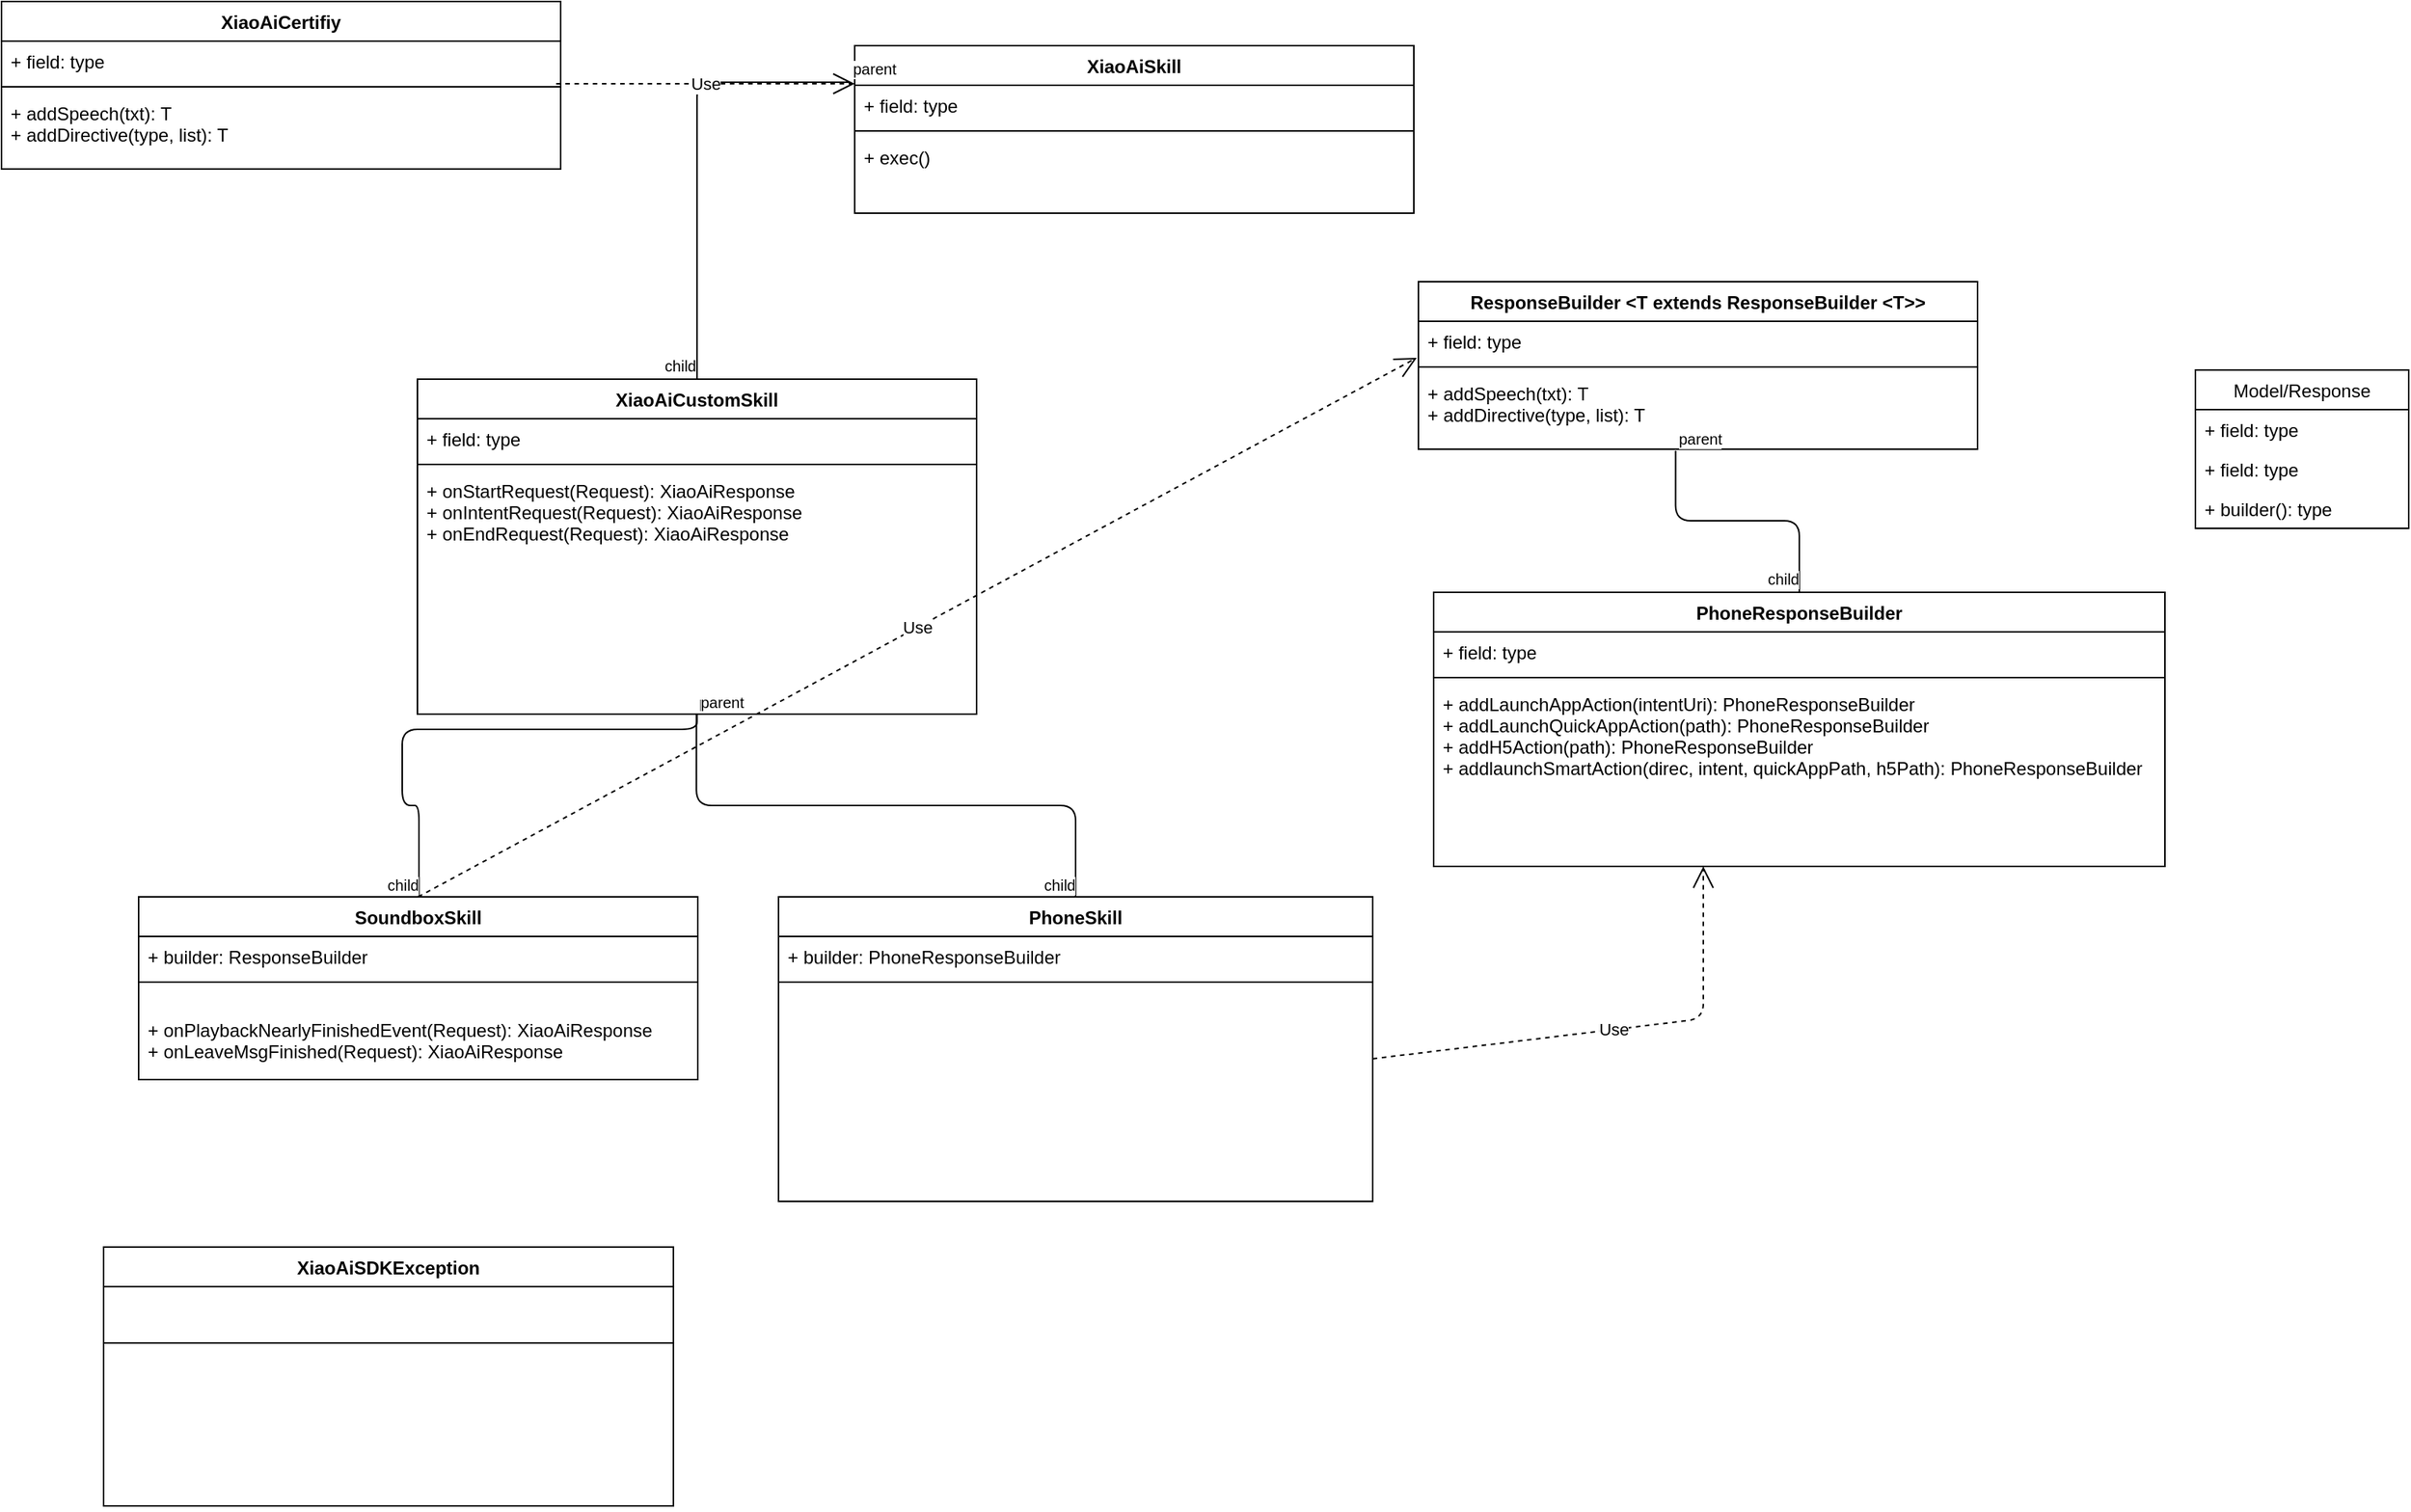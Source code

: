 <mxfile version="10.7.0" type="github"><diagram id="_nt70srAWBUeO1eBP0HO" name="Page-1"><mxGraphModel dx="1638" dy="1916" grid="1" gridSize="10" guides="1" tooltips="1" connect="1" arrows="1" fold="1" page="1" pageScale="1" pageWidth="827" pageHeight="1169" math="0" shadow="0"><root><mxCell id="0"/><mxCell id="1" parent="0"/><mxCell id="Jt_RTIFKRE25yU2HJCG8-1" value="XiaoAiCustomSkill&#10;" style="swimlane;fontStyle=1;align=center;verticalAlign=top;childLayout=stackLayout;horizontal=1;startSize=26;horizontalStack=0;resizeParent=1;resizeParentMax=0;resizeLast=0;collapsible=1;marginBottom=0;" parent="1" vertex="1"><mxGeometry x="333" y="90" width="367" height="220" as="geometry"/></mxCell><mxCell id="Jt_RTIFKRE25yU2HJCG8-2" value="+ field: type" style="text;strokeColor=none;fillColor=none;align=left;verticalAlign=top;spacingLeft=4;spacingRight=4;overflow=hidden;rotatable=0;points=[[0,0.5],[1,0.5]];portConstraint=eastwest;" parent="Jt_RTIFKRE25yU2HJCG8-1" vertex="1"><mxGeometry y="26" width="367" height="26" as="geometry"/></mxCell><mxCell id="Jt_RTIFKRE25yU2HJCG8-3" value="" style="line;strokeWidth=1;fillColor=none;align=left;verticalAlign=middle;spacingTop=-1;spacingLeft=3;spacingRight=3;rotatable=0;labelPosition=right;points=[];portConstraint=eastwest;" parent="Jt_RTIFKRE25yU2HJCG8-1" vertex="1"><mxGeometry y="52" width="367" height="8" as="geometry"/></mxCell><mxCell id="Jt_RTIFKRE25yU2HJCG8-4" value="+ onStartRequest(Request): XiaoAiResponse&#10;+ onIntentRequest(Request): XiaoAiResponse&#10;+ onEndRequest(Request): XiaoAiResponse&#10;&#10;&#10;&#10;" style="text;strokeColor=none;fillColor=none;align=left;verticalAlign=top;spacingLeft=4;spacingRight=4;overflow=hidden;rotatable=0;points=[[0,0.5],[1,0.5]];portConstraint=eastwest;" parent="Jt_RTIFKRE25yU2HJCG8-1" vertex="1"><mxGeometry y="60" width="367" height="160" as="geometry"/></mxCell><mxCell id="c4ceDZi-0_Y7JocjLTTK-2" value="Model/Response" style="swimlane;fontStyle=0;childLayout=stackLayout;horizontal=1;startSize=26;fillColor=none;horizontalStack=0;resizeParent=1;resizeParentMax=0;resizeLast=0;collapsible=1;marginBottom=0;" parent="1" vertex="1"><mxGeometry x="1500" y="84" width="140" height="104" as="geometry"/></mxCell><mxCell id="c4ceDZi-0_Y7JocjLTTK-3" value="+ field: type" style="text;strokeColor=none;fillColor=none;align=left;verticalAlign=top;spacingLeft=4;spacingRight=4;overflow=hidden;rotatable=0;points=[[0,0.5],[1,0.5]];portConstraint=eastwest;" parent="c4ceDZi-0_Y7JocjLTTK-2" vertex="1"><mxGeometry y="26" width="140" height="26" as="geometry"/></mxCell><mxCell id="c4ceDZi-0_Y7JocjLTTK-4" value="+ field: type" style="text;strokeColor=none;fillColor=none;align=left;verticalAlign=top;spacingLeft=4;spacingRight=4;overflow=hidden;rotatable=0;points=[[0,0.5],[1,0.5]];portConstraint=eastwest;" parent="c4ceDZi-0_Y7JocjLTTK-2" vertex="1"><mxGeometry y="52" width="140" height="26" as="geometry"/></mxCell><mxCell id="c4ceDZi-0_Y7JocjLTTK-5" value="+ builder(): type" style="text;strokeColor=none;fillColor=none;align=left;verticalAlign=top;spacingLeft=4;spacingRight=4;overflow=hidden;rotatable=0;points=[[0,0.5],[1,0.5]];portConstraint=eastwest;" parent="c4ceDZi-0_Y7JocjLTTK-2" vertex="1"><mxGeometry y="78" width="140" height="26" as="geometry"/></mxCell><mxCell id="c4ceDZi-0_Y7JocjLTTK-12" value="SoundboxSkill" style="swimlane;fontStyle=1;align=center;verticalAlign=top;childLayout=stackLayout;horizontal=1;startSize=26;horizontalStack=0;resizeParent=1;resizeParentMax=0;resizeLast=0;collapsible=1;marginBottom=0;" parent="1" vertex="1"><mxGeometry x="150" y="430" width="367" height="120" as="geometry"/></mxCell><mxCell id="c4ceDZi-0_Y7JocjLTTK-13" value="+ builder: ResponseBuilder" style="text;strokeColor=none;fillColor=none;align=left;verticalAlign=top;spacingLeft=4;spacingRight=4;overflow=hidden;rotatable=0;points=[[0,0.5],[1,0.5]];portConstraint=eastwest;" parent="c4ceDZi-0_Y7JocjLTTK-12" vertex="1"><mxGeometry y="26" width="367" height="26" as="geometry"/></mxCell><mxCell id="c4ceDZi-0_Y7JocjLTTK-14" value="" style="line;strokeWidth=1;fillColor=none;align=left;verticalAlign=middle;spacingTop=-1;spacingLeft=3;spacingRight=3;rotatable=0;labelPosition=right;points=[];portConstraint=eastwest;" parent="c4ceDZi-0_Y7JocjLTTK-12" vertex="1"><mxGeometry y="52" width="367" height="8" as="geometry"/></mxCell><mxCell id="c4ceDZi-0_Y7JocjLTTK-15" value="&#10;+ onPlaybackNearlyFinishedEvent(Request): XiaoAiResponse&#10;+ onLeaveMsgFinished(Request): XiaoAiResponse&#10;&#10;&#10;&#10;&#10;" style="text;strokeColor=none;fillColor=none;align=left;verticalAlign=top;spacingLeft=4;spacingRight=4;overflow=hidden;rotatable=0;points=[[0,0.5],[1,0.5]];portConstraint=eastwest;" parent="c4ceDZi-0_Y7JocjLTTK-12" vertex="1"><mxGeometry y="60" width="367" height="60" as="geometry"/></mxCell><mxCell id="c4ceDZi-0_Y7JocjLTTK-20" value="PhoneSkill" style="swimlane;fontStyle=1;align=center;verticalAlign=top;childLayout=stackLayout;horizontal=1;startSize=26;horizontalStack=0;resizeParent=1;resizeParentMax=0;resizeLast=0;collapsible=1;marginBottom=0;" parent="1" vertex="1"><mxGeometry x="570" y="430" width="390" height="200" as="geometry"/></mxCell><mxCell id="c4ceDZi-0_Y7JocjLTTK-21" value="+ builder: PhoneResponseBuilder" style="text;strokeColor=none;fillColor=none;align=left;verticalAlign=top;spacingLeft=4;spacingRight=4;overflow=hidden;rotatable=0;points=[[0,0.5],[1,0.5]];portConstraint=eastwest;" parent="c4ceDZi-0_Y7JocjLTTK-20" vertex="1"><mxGeometry y="26" width="390" height="26" as="geometry"/></mxCell><mxCell id="c4ceDZi-0_Y7JocjLTTK-22" value="" style="line;strokeWidth=1;fillColor=none;align=left;verticalAlign=middle;spacingTop=-1;spacingLeft=3;spacingRight=3;rotatable=0;labelPosition=right;points=[];portConstraint=eastwest;" parent="c4ceDZi-0_Y7JocjLTTK-20" vertex="1"><mxGeometry y="52" width="390" height="8" as="geometry"/></mxCell><mxCell id="c4ceDZi-0_Y7JocjLTTK-23" value="&#10;&#10;&#10;" style="text;strokeColor=none;fillColor=none;align=left;verticalAlign=top;spacingLeft=4;spacingRight=4;overflow=hidden;rotatable=0;points=[[0,0.5],[1,0.5]];portConstraint=eastwest;" parent="c4ceDZi-0_Y7JocjLTTK-20" vertex="1"><mxGeometry y="60" width="390" height="140" as="geometry"/></mxCell><mxCell id="c4ceDZi-0_Y7JocjLTTK-24" value="" style="endArrow=none;html=1;edgeStyle=orthogonalEdgeStyle;exitX=0.499;exitY=1;exitDx=0;exitDy=0;exitPerimeter=0;entryX=0.5;entryY=0;entryDx=0;entryDy=0;" parent="1" source="Jt_RTIFKRE25yU2HJCG8-4" edge="1" target="c4ceDZi-0_Y7JocjLTTK-20"><mxGeometry relative="1" as="geometry"><mxPoint x="344" y="440" as="sourcePoint"/><mxPoint x="780" y="310" as="targetPoint"/></mxGeometry></mxCell><mxCell id="c4ceDZi-0_Y7JocjLTTK-25" value="parent" style="resizable=0;html=1;align=left;verticalAlign=bottom;labelBackgroundColor=#ffffff;fontSize=10;" parent="c4ceDZi-0_Y7JocjLTTK-24" connectable="0" vertex="1"><mxGeometry x="-1" relative="1" as="geometry"/></mxCell><mxCell id="c4ceDZi-0_Y7JocjLTTK-26" value="child" style="resizable=0;html=1;align=right;verticalAlign=bottom;labelBackgroundColor=#ffffff;fontSize=10;" parent="c4ceDZi-0_Y7JocjLTTK-24" connectable="0" vertex="1"><mxGeometry x="1" relative="1" as="geometry"/></mxCell><mxCell id="erwSUvUsPADOPYOLQ8ZR-1" value="ResponseBuilder &lt;T extends ResponseBuilder &lt;T&gt;&gt;" style="swimlane;fontStyle=1;align=center;verticalAlign=top;childLayout=stackLayout;horizontal=1;startSize=26;horizontalStack=0;resizeParent=1;resizeParentMax=0;resizeLast=0;collapsible=1;marginBottom=0;" vertex="1" parent="1"><mxGeometry x="990" y="26" width="367" height="110" as="geometry"/></mxCell><mxCell id="erwSUvUsPADOPYOLQ8ZR-2" value="+ field: type" style="text;strokeColor=none;fillColor=none;align=left;verticalAlign=top;spacingLeft=4;spacingRight=4;overflow=hidden;rotatable=0;points=[[0,0.5],[1,0.5]];portConstraint=eastwest;" vertex="1" parent="erwSUvUsPADOPYOLQ8ZR-1"><mxGeometry y="26" width="367" height="26" as="geometry"/></mxCell><mxCell id="erwSUvUsPADOPYOLQ8ZR-3" value="" style="line;strokeWidth=1;fillColor=none;align=left;verticalAlign=middle;spacingTop=-1;spacingLeft=3;spacingRight=3;rotatable=0;labelPosition=right;points=[];portConstraint=eastwest;" vertex="1" parent="erwSUvUsPADOPYOLQ8ZR-1"><mxGeometry y="52" width="367" height="8" as="geometry"/></mxCell><mxCell id="erwSUvUsPADOPYOLQ8ZR-4" value="+ addSpeech(txt): T&#10;+ addDirective(type, list): T&#10;&#10;&#10;&#10;" style="text;strokeColor=none;fillColor=none;align=left;verticalAlign=top;spacingLeft=4;spacingRight=4;overflow=hidden;rotatable=0;points=[[0,0.5],[1,0.5]];portConstraint=eastwest;" vertex="1" parent="erwSUvUsPADOPYOLQ8ZR-1"><mxGeometry y="60" width="367" height="50" as="geometry"/></mxCell><mxCell id="erwSUvUsPADOPYOLQ8ZR-8" value="XiaoAiSkill&#10;" style="swimlane;fontStyle=1;align=center;verticalAlign=top;childLayout=stackLayout;horizontal=1;startSize=26;horizontalStack=0;resizeParent=1;resizeParentMax=0;resizeLast=0;collapsible=1;marginBottom=0;" vertex="1" parent="1"><mxGeometry x="620" y="-129" width="367" height="110" as="geometry"/></mxCell><mxCell id="erwSUvUsPADOPYOLQ8ZR-9" value="+ field: type" style="text;strokeColor=none;fillColor=none;align=left;verticalAlign=top;spacingLeft=4;spacingRight=4;overflow=hidden;rotatable=0;points=[[0,0.5],[1,0.5]];portConstraint=eastwest;" vertex="1" parent="erwSUvUsPADOPYOLQ8ZR-8"><mxGeometry y="26" width="367" height="26" as="geometry"/></mxCell><mxCell id="erwSUvUsPADOPYOLQ8ZR-10" value="" style="line;strokeWidth=1;fillColor=none;align=left;verticalAlign=middle;spacingTop=-1;spacingLeft=3;spacingRight=3;rotatable=0;labelPosition=right;points=[];portConstraint=eastwest;" vertex="1" parent="erwSUvUsPADOPYOLQ8ZR-8"><mxGeometry y="52" width="367" height="8" as="geometry"/></mxCell><mxCell id="erwSUvUsPADOPYOLQ8ZR-11" value="+ exec()&#10;&#10;&#10;" style="text;strokeColor=none;fillColor=none;align=left;verticalAlign=top;spacingLeft=4;spacingRight=4;overflow=hidden;rotatable=0;points=[[0,0.5],[1,0.5]];portConstraint=eastwest;" vertex="1" parent="erwSUvUsPADOPYOLQ8ZR-8"><mxGeometry y="60" width="367" height="50" as="geometry"/></mxCell><mxCell id="erwSUvUsPADOPYOLQ8ZR-12" value="PhoneResponseBuilder" style="swimlane;fontStyle=1;align=center;verticalAlign=top;childLayout=stackLayout;horizontal=1;startSize=26;horizontalStack=0;resizeParent=1;resizeParentMax=0;resizeLast=0;collapsible=1;marginBottom=0;" vertex="1" parent="1"><mxGeometry x="1000" y="230" width="480" height="180" as="geometry"/></mxCell><mxCell id="erwSUvUsPADOPYOLQ8ZR-13" value="+ field: type" style="text;strokeColor=none;fillColor=none;align=left;verticalAlign=top;spacingLeft=4;spacingRight=4;overflow=hidden;rotatable=0;points=[[0,0.5],[1,0.5]];portConstraint=eastwest;" vertex="1" parent="erwSUvUsPADOPYOLQ8ZR-12"><mxGeometry y="26" width="480" height="26" as="geometry"/></mxCell><mxCell id="erwSUvUsPADOPYOLQ8ZR-14" value="" style="line;strokeWidth=1;fillColor=none;align=left;verticalAlign=middle;spacingTop=-1;spacingLeft=3;spacingRight=3;rotatable=0;labelPosition=right;points=[];portConstraint=eastwest;" vertex="1" parent="erwSUvUsPADOPYOLQ8ZR-12"><mxGeometry y="52" width="480" height="8" as="geometry"/></mxCell><mxCell id="erwSUvUsPADOPYOLQ8ZR-15" value="+ addLaunchAppAction(intentUri): PhoneResponseBuilder&#10;+ addLaunchQuickAppAction(path): PhoneResponseBuilder&#10;+ addH5Action(path): PhoneResponseBuilder&#10;+ addlaunchSmartAction(direc, intent, quickAppPath, h5Path): PhoneResponseBuilder&#10;&#10;&#10;" style="text;strokeColor=none;fillColor=none;align=left;verticalAlign=top;spacingLeft=4;spacingRight=4;overflow=hidden;rotatable=0;points=[[0,0.5],[1,0.5]];portConstraint=eastwest;" vertex="1" parent="erwSUvUsPADOPYOLQ8ZR-12"><mxGeometry y="60" width="480" height="120" as="geometry"/></mxCell><mxCell id="erwSUvUsPADOPYOLQ8ZR-16" value="" style="endArrow=none;html=1;edgeStyle=orthogonalEdgeStyle;entryX=0.5;entryY=0;entryDx=0;entryDy=0;exitX=0.46;exitY=1.02;exitDx=0;exitDy=0;exitPerimeter=0;" edge="1" parent="1" source="erwSUvUsPADOPYOLQ8ZR-4" target="erwSUvUsPADOPYOLQ8ZR-12"><mxGeometry relative="1" as="geometry"><mxPoint x="752" y="438" as="sourcePoint"/><mxPoint x="530" y="320" as="targetPoint"/></mxGeometry></mxCell><mxCell id="erwSUvUsPADOPYOLQ8ZR-17" value="parent" style="resizable=0;html=1;align=left;verticalAlign=bottom;labelBackgroundColor=#ffffff;fontSize=10;" connectable="0" vertex="1" parent="erwSUvUsPADOPYOLQ8ZR-16"><mxGeometry x="-1" relative="1" as="geometry"/></mxCell><mxCell id="erwSUvUsPADOPYOLQ8ZR-18" value="child" style="resizable=0;html=1;align=right;verticalAlign=bottom;labelBackgroundColor=#ffffff;fontSize=10;" connectable="0" vertex="1" parent="erwSUvUsPADOPYOLQ8ZR-16"><mxGeometry x="1" relative="1" as="geometry"/></mxCell><mxCell id="c4ceDZi-0_Y7JocjLTTK-17" value="" style="endArrow=none;html=1;edgeStyle=orthogonalEdgeStyle;" parent="1" source="Jt_RTIFKRE25yU2HJCG8-4" target="c4ceDZi-0_Y7JocjLTTK-12" edge="1"><mxGeometry relative="1" as="geometry"><mxPoint x="440" y="330" as="sourcePoint"/><mxPoint x="600" y="330" as="targetPoint"/><Array as="points"><mxPoint x="517" y="320"/><mxPoint x="323" y="320"/><mxPoint x="323" y="370"/><mxPoint x="334" y="370"/></Array></mxGeometry></mxCell><mxCell id="c4ceDZi-0_Y7JocjLTTK-18" value="parent" style="resizable=0;html=1;align=left;verticalAlign=bottom;labelBackgroundColor=#ffffff;fontSize=10;" parent="c4ceDZi-0_Y7JocjLTTK-17" connectable="0" vertex="1"><mxGeometry x="-1" relative="1" as="geometry"/></mxCell><mxCell id="c4ceDZi-0_Y7JocjLTTK-19" value="child" style="resizable=0;html=1;align=right;verticalAlign=bottom;labelBackgroundColor=#ffffff;fontSize=10;" parent="c4ceDZi-0_Y7JocjLTTK-17" connectable="0" vertex="1"><mxGeometry x="1" relative="1" as="geometry"/></mxCell><mxCell id="erwSUvUsPADOPYOLQ8ZR-19" value="Use" style="endArrow=open;endSize=12;dashed=1;html=1;" edge="1" parent="1" source="c4ceDZi-0_Y7JocjLTTK-23"><mxGeometry width="160" relative="1" as="geometry"><mxPoint x="1120" y="440" as="sourcePoint"/><mxPoint x="1177" y="410" as="targetPoint"/><Array as="points"><mxPoint x="1177" y="510"/></Array></mxGeometry></mxCell><mxCell id="erwSUvUsPADOPYOLQ8ZR-20" value="Use" style="endArrow=open;endSize=12;dashed=1;html=1;entryX=-0.003;entryY=0.923;entryDx=0;entryDy=0;entryPerimeter=0;exitX=0.5;exitY=0;exitDx=0;exitDy=0;" edge="1" parent="1" source="c4ceDZi-0_Y7JocjLTTK-12" target="erwSUvUsPADOPYOLQ8ZR-2"><mxGeometry width="160" relative="1" as="geometry"><mxPoint x="970" y="546.335" as="sourcePoint"/><mxPoint x="1187" y="349" as="targetPoint"/><Array as="points"/></mxGeometry></mxCell><mxCell id="erwSUvUsPADOPYOLQ8ZR-24" value="" style="endArrow=none;html=1;edgeStyle=orthogonalEdgeStyle;entryX=0.5;entryY=0;entryDx=0;entryDy=0;exitX=-0.008;exitY=-0.077;exitDx=0;exitDy=0;exitPerimeter=0;" edge="1" parent="1" source="erwSUvUsPADOPYOLQ8ZR-9" target="Jt_RTIFKRE25yU2HJCG8-1"><mxGeometry relative="1" as="geometry"><mxPoint x="820" y="20" as="sourcePoint"/><mxPoint x="580" y="-70" as="targetPoint"/></mxGeometry></mxCell><mxCell id="erwSUvUsPADOPYOLQ8ZR-25" value="parent" style="resizable=0;html=1;align=left;verticalAlign=bottom;labelBackgroundColor=#ffffff;fontSize=10;" connectable="0" vertex="1" parent="erwSUvUsPADOPYOLQ8ZR-24"><mxGeometry x="-1" relative="1" as="geometry"/></mxCell><mxCell id="erwSUvUsPADOPYOLQ8ZR-26" value="child" style="resizable=0;html=1;align=right;verticalAlign=bottom;labelBackgroundColor=#ffffff;fontSize=10;" connectable="0" vertex="1" parent="erwSUvUsPADOPYOLQ8ZR-24"><mxGeometry x="1" relative="1" as="geometry"/></mxCell><mxCell id="erwSUvUsPADOPYOLQ8ZR-27" value="XiaoAiSDKException" style="swimlane;fontStyle=1;align=center;verticalAlign=top;childLayout=stackLayout;horizontal=1;startSize=26;horizontalStack=0;resizeParent=1;resizeParentMax=0;resizeLast=0;collapsible=1;marginBottom=0;" vertex="1" parent="1"><mxGeometry x="127" y="660" width="374" height="170" as="geometry"/></mxCell><mxCell id="erwSUvUsPADOPYOLQ8ZR-29" value="" style="line;strokeWidth=1;fillColor=none;align=left;verticalAlign=middle;spacingTop=-1;spacingLeft=3;spacingRight=3;rotatable=0;labelPosition=right;points=[];portConstraint=eastwest;" vertex="1" parent="erwSUvUsPADOPYOLQ8ZR-27"><mxGeometry y="26" width="374" height="74" as="geometry"/></mxCell><mxCell id="erwSUvUsPADOPYOLQ8ZR-30" value="&#10;&#10;&#10;" style="text;strokeColor=none;fillColor=none;align=left;verticalAlign=top;spacingLeft=4;spacingRight=4;overflow=hidden;rotatable=0;points=[[0,0.5],[1,0.5]];portConstraint=eastwest;" vertex="1" parent="erwSUvUsPADOPYOLQ8ZR-27"><mxGeometry y="100" width="374" height="70" as="geometry"/></mxCell><mxCell id="erwSUvUsPADOPYOLQ8ZR-31" value="XiaoAiCertifiy" style="swimlane;fontStyle=1;align=center;verticalAlign=top;childLayout=stackLayout;horizontal=1;startSize=26;horizontalStack=0;resizeParent=1;resizeParentMax=0;resizeLast=0;collapsible=1;marginBottom=0;" vertex="1" parent="1"><mxGeometry x="60" y="-158" width="367" height="110" as="geometry"/></mxCell><mxCell id="erwSUvUsPADOPYOLQ8ZR-32" value="+ field: type" style="text;strokeColor=none;fillColor=none;align=left;verticalAlign=top;spacingLeft=4;spacingRight=4;overflow=hidden;rotatable=0;points=[[0,0.5],[1,0.5]];portConstraint=eastwest;" vertex="1" parent="erwSUvUsPADOPYOLQ8ZR-31"><mxGeometry y="26" width="367" height="26" as="geometry"/></mxCell><mxCell id="erwSUvUsPADOPYOLQ8ZR-33" value="" style="line;strokeWidth=1;fillColor=none;align=left;verticalAlign=middle;spacingTop=-1;spacingLeft=3;spacingRight=3;rotatable=0;labelPosition=right;points=[];portConstraint=eastwest;" vertex="1" parent="erwSUvUsPADOPYOLQ8ZR-31"><mxGeometry y="52" width="367" height="8" as="geometry"/></mxCell><mxCell id="erwSUvUsPADOPYOLQ8ZR-34" value="+ addSpeech(txt): T&#10;+ addDirective(type, list): T&#10;&#10;&#10;&#10;" style="text;strokeColor=none;fillColor=none;align=left;verticalAlign=top;spacingLeft=4;spacingRight=4;overflow=hidden;rotatable=0;points=[[0,0.5],[1,0.5]];portConstraint=eastwest;" vertex="1" parent="erwSUvUsPADOPYOLQ8ZR-31"><mxGeometry y="60" width="367" height="50" as="geometry"/></mxCell><mxCell id="erwSUvUsPADOPYOLQ8ZR-35" value="Use" style="endArrow=open;endSize=12;dashed=1;html=1;exitX=0.992;exitY=1.077;exitDx=0;exitDy=0;exitPerimeter=0;" edge="1" parent="1" source="erwSUvUsPADOPYOLQ8ZR-32"><mxGeometry width="160" relative="1" as="geometry"><mxPoint x="520" y="-180" as="sourcePoint"/><mxPoint x="620" y="-104" as="targetPoint"/></mxGeometry></mxCell></root></mxGraphModel></diagram></mxfile>